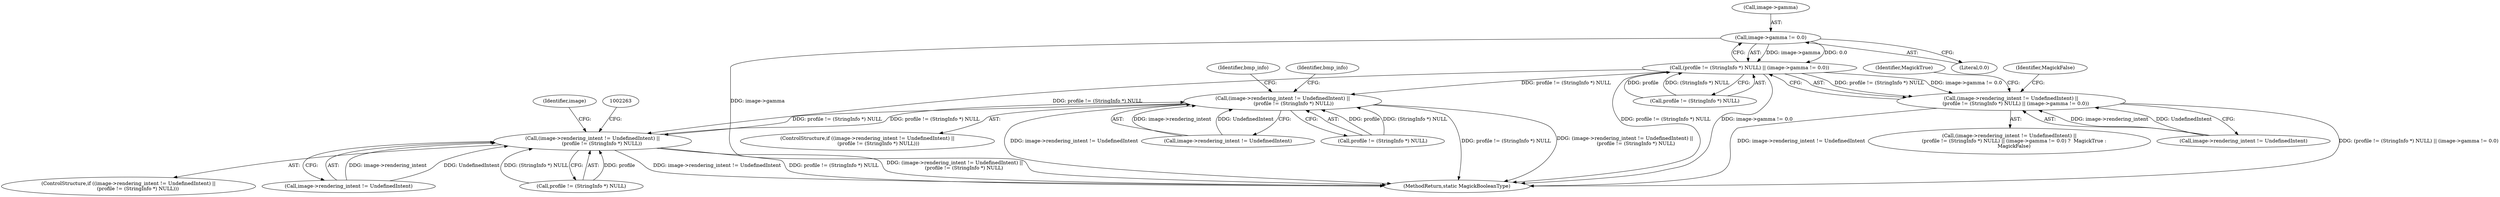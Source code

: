 digraph "0_ImageMagick_4cc6ec8a4197d4c008577127736bf7985d632323@pointer" {
"1000602" [label="(Call,image->gamma != 0.0)"];
"1000596" [label="(Call,(profile != (StringInfo *) NULL) || (image->gamma != 0.0))"];
"1000590" [label="(Call,(image->rendering_intent != UndefinedIntent) ||\n      (profile != (StringInfo *) NULL) || (image->gamma != 0.0))"];
"1000654" [label="(Call,(image->rendering_intent != UndefinedIntent) ||\n              (profile != (StringInfo *) NULL))"];
"1002248" [label="(Call,(image->rendering_intent != UndefinedIntent) ||\n            (profile != (StringInfo *) NULL))"];
"1000653" [label="(ControlStructure,if ((image->rendering_intent != UndefinedIntent) ||\n              (profile != (StringInfo *) NULL)))"];
"1000607" [label="(Identifier,MagickTrue)"];
"1000590" [label="(Call,(image->rendering_intent != UndefinedIntent) ||\n      (profile != (StringInfo *) NULL) || (image->gamma != 0.0))"];
"1002249" [label="(Call,image->rendering_intent != UndefinedIntent)"];
"1002248" [label="(Call,(image->rendering_intent != UndefinedIntent) ||\n            (profile != (StringInfo *) NULL))"];
"1002247" [label="(ControlStructure,if ((image->rendering_intent != UndefinedIntent) ||\n            (profile != (StringInfo *) NULL)))"];
"1000589" [label="(Call,(image->rendering_intent != UndefinedIntent) ||\n      (profile != (StringInfo *) NULL) || (image->gamma != 0.0) ?  MagickTrue :\n      MagickFalse)"];
"1000606" [label="(Literal,0.0)"];
"1000668" [label="(Identifier,bmp_info)"];
"1000654" [label="(Call,(image->rendering_intent != UndefinedIntent) ||\n              (profile != (StringInfo *) NULL))"];
"1000596" [label="(Call,(profile != (StringInfo *) NULL) || (image->gamma != 0.0))"];
"1000676" [label="(Identifier,bmp_info)"];
"1002596" [label="(MethodReturn,static MagickBooleanType)"];
"1002323" [label="(Identifier,image)"];
"1000602" [label="(Call,image->gamma != 0.0)"];
"1000608" [label="(Identifier,MagickFalse)"];
"1002254" [label="(Call,profile != (StringInfo *) NULL)"];
"1000603" [label="(Call,image->gamma)"];
"1000597" [label="(Call,profile != (StringInfo *) NULL)"];
"1000591" [label="(Call,image->rendering_intent != UndefinedIntent)"];
"1000655" [label="(Call,image->rendering_intent != UndefinedIntent)"];
"1000660" [label="(Call,profile != (StringInfo *) NULL)"];
"1000602" -> "1000596"  [label="AST: "];
"1000602" -> "1000606"  [label="CFG: "];
"1000603" -> "1000602"  [label="AST: "];
"1000606" -> "1000602"  [label="AST: "];
"1000596" -> "1000602"  [label="CFG: "];
"1000602" -> "1002596"  [label="DDG: image->gamma"];
"1000602" -> "1000596"  [label="DDG: image->gamma"];
"1000602" -> "1000596"  [label="DDG: 0.0"];
"1000596" -> "1000590"  [label="AST: "];
"1000596" -> "1000597"  [label="CFG: "];
"1000597" -> "1000596"  [label="AST: "];
"1000590" -> "1000596"  [label="CFG: "];
"1000596" -> "1002596"  [label="DDG: profile != (StringInfo *) NULL"];
"1000596" -> "1002596"  [label="DDG: image->gamma != 0.0"];
"1000596" -> "1000590"  [label="DDG: profile != (StringInfo *) NULL"];
"1000596" -> "1000590"  [label="DDG: image->gamma != 0.0"];
"1000597" -> "1000596"  [label="DDG: profile"];
"1000597" -> "1000596"  [label="DDG: (StringInfo *) NULL"];
"1000596" -> "1000654"  [label="DDG: profile != (StringInfo *) NULL"];
"1000596" -> "1002248"  [label="DDG: profile != (StringInfo *) NULL"];
"1000590" -> "1000589"  [label="AST: "];
"1000590" -> "1000591"  [label="CFG: "];
"1000591" -> "1000590"  [label="AST: "];
"1000607" -> "1000590"  [label="CFG: "];
"1000608" -> "1000590"  [label="CFG: "];
"1000590" -> "1002596"  [label="DDG: (profile != (StringInfo *) NULL) || (image->gamma != 0.0)"];
"1000590" -> "1002596"  [label="DDG: image->rendering_intent != UndefinedIntent"];
"1000591" -> "1000590"  [label="DDG: image->rendering_intent"];
"1000591" -> "1000590"  [label="DDG: UndefinedIntent"];
"1000654" -> "1000653"  [label="AST: "];
"1000654" -> "1000655"  [label="CFG: "];
"1000654" -> "1000660"  [label="CFG: "];
"1000655" -> "1000654"  [label="AST: "];
"1000660" -> "1000654"  [label="AST: "];
"1000668" -> "1000654"  [label="CFG: "];
"1000676" -> "1000654"  [label="CFG: "];
"1000654" -> "1002596"  [label="DDG: image->rendering_intent != UndefinedIntent"];
"1000654" -> "1002596"  [label="DDG: profile != (StringInfo *) NULL"];
"1000654" -> "1002596"  [label="DDG: (image->rendering_intent != UndefinedIntent) ||\n              (profile != (StringInfo *) NULL)"];
"1000655" -> "1000654"  [label="DDG: image->rendering_intent"];
"1000655" -> "1000654"  [label="DDG: UndefinedIntent"];
"1000660" -> "1000654"  [label="DDG: profile"];
"1000660" -> "1000654"  [label="DDG: (StringInfo *) NULL"];
"1002248" -> "1000654"  [label="DDG: profile != (StringInfo *) NULL"];
"1000654" -> "1002248"  [label="DDG: profile != (StringInfo *) NULL"];
"1002248" -> "1002247"  [label="AST: "];
"1002248" -> "1002249"  [label="CFG: "];
"1002248" -> "1002254"  [label="CFG: "];
"1002249" -> "1002248"  [label="AST: "];
"1002254" -> "1002248"  [label="AST: "];
"1002263" -> "1002248"  [label="CFG: "];
"1002323" -> "1002248"  [label="CFG: "];
"1002248" -> "1002596"  [label="DDG: image->rendering_intent != UndefinedIntent"];
"1002248" -> "1002596"  [label="DDG: profile != (StringInfo *) NULL"];
"1002248" -> "1002596"  [label="DDG: (image->rendering_intent != UndefinedIntent) ||\n            (profile != (StringInfo *) NULL)"];
"1002249" -> "1002248"  [label="DDG: image->rendering_intent"];
"1002249" -> "1002248"  [label="DDG: UndefinedIntent"];
"1002254" -> "1002248"  [label="DDG: profile"];
"1002254" -> "1002248"  [label="DDG: (StringInfo *) NULL"];
}
